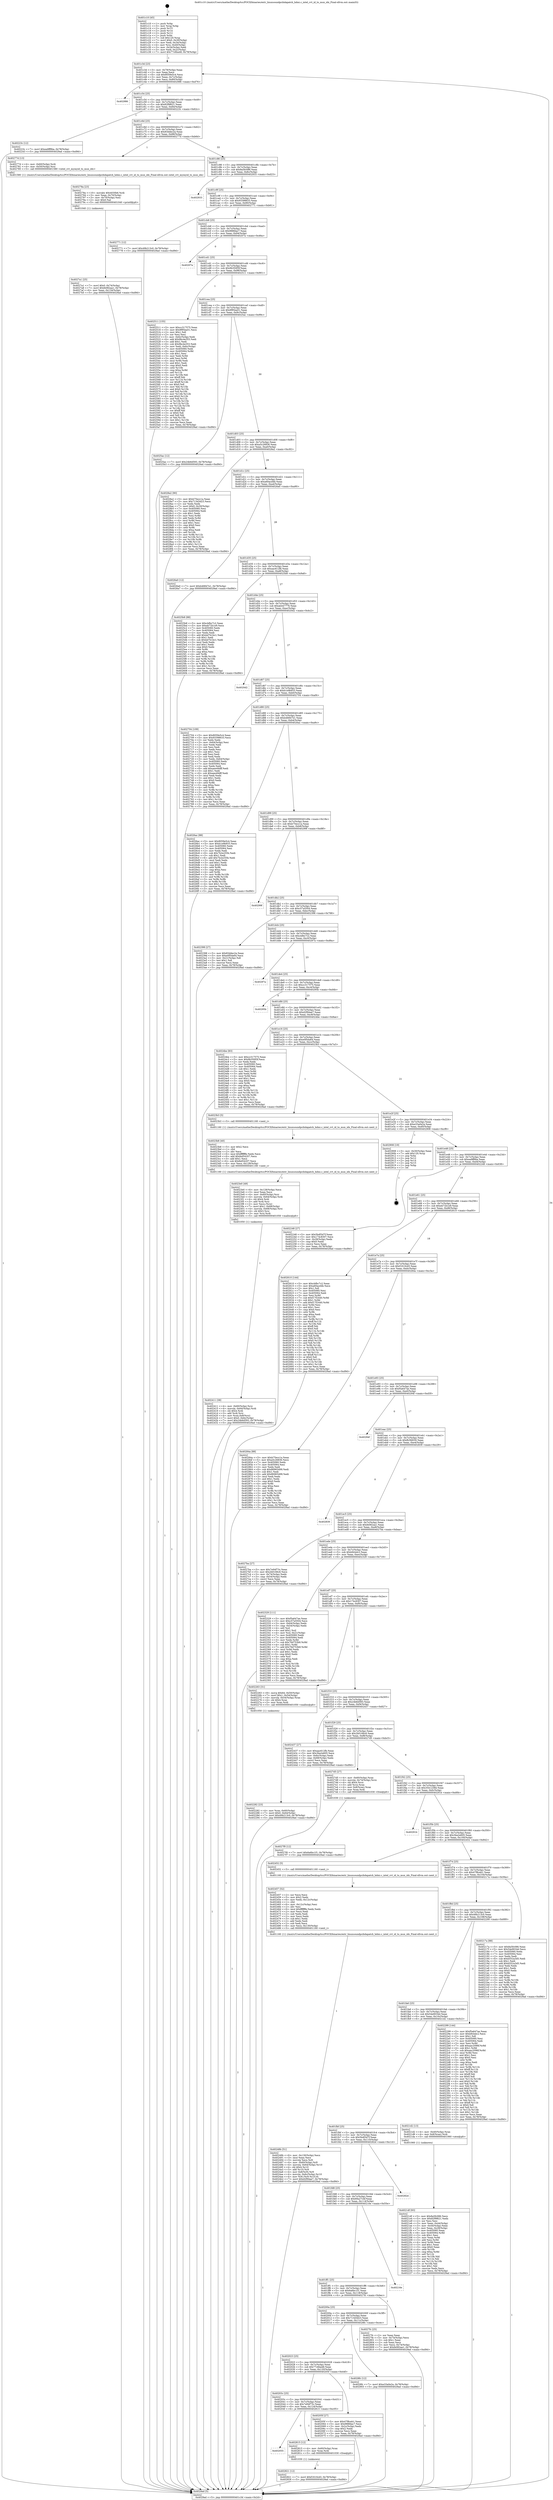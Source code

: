 digraph "0x401c10" {
  label = "0x401c10 (/mnt/c/Users/mathe/Desktop/tcc/POCII/binaries/extr_linuxsoundpcihdapatch_hdmi.c_intel_cvt_id_to_mux_idx_Final-ollvm.out::main(0))"
  labelloc = "t"
  node[shape=record]

  Entry [label="",width=0.3,height=0.3,shape=circle,fillcolor=black,style=filled]
  "0x401c3d" [label="{
     0x401c3d [23]\l
     | [instrs]\l
     &nbsp;&nbsp;0x401c3d \<+3\>: mov -0x78(%rbp),%eax\l
     &nbsp;&nbsp;0x401c40 \<+2\>: mov %eax,%ecx\l
     &nbsp;&nbsp;0x401c42 \<+6\>: sub $0x8059e5c4,%ecx\l
     &nbsp;&nbsp;0x401c48 \<+3\>: mov %eax,-0x7c(%rbp)\l
     &nbsp;&nbsp;0x401c4b \<+3\>: mov %ecx,-0x80(%rbp)\l
     &nbsp;&nbsp;0x401c4e \<+6\>: je 0000000000402986 \<main+0xd76\>\l
  }"]
  "0x402986" [label="{
     0x402986\l
  }", style=dashed]
  "0x401c54" [label="{
     0x401c54 [25]\l
     | [instrs]\l
     &nbsp;&nbsp;0x401c54 \<+5\>: jmp 0000000000401c59 \<main+0x49\>\l
     &nbsp;&nbsp;0x401c59 \<+3\>: mov -0x7c(%rbp),%eax\l
     &nbsp;&nbsp;0x401c5c \<+5\>: sub $0x82f9f621,%eax\l
     &nbsp;&nbsp;0x401c61 \<+6\>: mov %eax,-0x84(%rbp)\l
     &nbsp;&nbsp;0x401c67 \<+6\>: je 000000000040223c \<main+0x62c\>\l
  }"]
  Exit [label="",width=0.3,height=0.3,shape=circle,fillcolor=black,style=filled,peripheries=2]
  "0x40223c" [label="{
     0x40223c [12]\l
     | [instrs]\l
     &nbsp;&nbsp;0x40223c \<+7\>: movl $0xea9ff9ba,-0x78(%rbp)\l
     &nbsp;&nbsp;0x402243 \<+5\>: jmp 00000000004029ad \<main+0xd9d\>\l
  }"]
  "0x401c6d" [label="{
     0x401c6d [25]\l
     | [instrs]\l
     &nbsp;&nbsp;0x401c6d \<+5\>: jmp 0000000000401c72 \<main+0x62\>\l
     &nbsp;&nbsp;0x401c72 \<+3\>: mov -0x7c(%rbp),%eax\l
     &nbsp;&nbsp;0x401c75 \<+5\>: sub $0x83ddec2a,%eax\l
     &nbsp;&nbsp;0x401c7a \<+6\>: mov %eax,-0x88(%rbp)\l
     &nbsp;&nbsp;0x401c80 \<+6\>: je 000000000040277d \<main+0xb6d\>\l
  }"]
  "0x402821" [label="{
     0x402821 [12]\l
     | [instrs]\l
     &nbsp;&nbsp;0x402821 \<+7\>: movl $0xf1610cd3,-0x78(%rbp)\l
     &nbsp;&nbsp;0x402828 \<+5\>: jmp 00000000004029ad \<main+0xd9d\>\l
  }"]
  "0x40277d" [label="{
     0x40277d [13]\l
     | [instrs]\l
     &nbsp;&nbsp;0x40277d \<+4\>: mov -0x60(%rbp),%rdi\l
     &nbsp;&nbsp;0x402781 \<+4\>: mov -0x50(%rbp),%rsi\l
     &nbsp;&nbsp;0x402785 \<+5\>: call 0000000000401580 \<intel_cvt_mymyid_to_mux_idx\>\l
     | [calls]\l
     &nbsp;&nbsp;0x401580 \{1\} (/mnt/c/Users/mathe/Desktop/tcc/POCII/binaries/extr_linuxsoundpcihdapatch_hdmi.c_intel_cvt_id_to_mux_idx_Final-ollvm.out::intel_cvt_mymyid_to_mux_idx)\l
  }"]
  "0x401c86" [label="{
     0x401c86 [25]\l
     | [instrs]\l
     &nbsp;&nbsp;0x401c86 \<+5\>: jmp 0000000000401c8b \<main+0x7b\>\l
     &nbsp;&nbsp;0x401c8b \<+3\>: mov -0x7c(%rbp),%eax\l
     &nbsp;&nbsp;0x401c8e \<+5\>: sub $0x8a5fc086,%eax\l
     &nbsp;&nbsp;0x401c93 \<+6\>: mov %eax,-0x8c(%rbp)\l
     &nbsp;&nbsp;0x401c99 \<+6\>: je 0000000000402933 \<main+0xd23\>\l
  }"]
  "0x402055" [label="{
     0x402055\l
  }", style=dashed]
  "0x402933" [label="{
     0x402933\l
  }", style=dashed]
  "0x401c9f" [label="{
     0x401c9f [25]\l
     | [instrs]\l
     &nbsp;&nbsp;0x401c9f \<+5\>: jmp 0000000000401ca4 \<main+0x94\>\l
     &nbsp;&nbsp;0x401ca4 \<+3\>: mov -0x7c(%rbp),%eax\l
     &nbsp;&nbsp;0x401ca7 \<+5\>: sub $0x93398633,%eax\l
     &nbsp;&nbsp;0x401cac \<+6\>: mov %eax,-0x90(%rbp)\l
     &nbsp;&nbsp;0x401cb2 \<+6\>: je 0000000000402771 \<main+0xb61\>\l
  }"]
  "0x402815" [label="{
     0x402815 [12]\l
     | [instrs]\l
     &nbsp;&nbsp;0x402815 \<+4\>: mov -0x60(%rbp),%rax\l
     &nbsp;&nbsp;0x402819 \<+3\>: mov %rax,%rdi\l
     &nbsp;&nbsp;0x40281c \<+5\>: call 0000000000401030 \<free@plt\>\l
     | [calls]\l
     &nbsp;&nbsp;0x401030 \{1\} (unknown)\l
  }"]
  "0x402771" [label="{
     0x402771 [12]\l
     | [instrs]\l
     &nbsp;&nbsp;0x402771 \<+7\>: movl $0x49b213c0,-0x78(%rbp)\l
     &nbsp;&nbsp;0x402778 \<+5\>: jmp 00000000004029ad \<main+0xd9d\>\l
  }"]
  "0x401cb8" [label="{
     0x401cb8 [25]\l
     | [instrs]\l
     &nbsp;&nbsp;0x401cb8 \<+5\>: jmp 0000000000401cbd \<main+0xad\>\l
     &nbsp;&nbsp;0x401cbd \<+3\>: mov -0x7c(%rbp),%eax\l
     &nbsp;&nbsp;0x401cc0 \<+5\>: sub $0x988fdac7,%eax\l
     &nbsp;&nbsp;0x401cc5 \<+6\>: mov %eax,-0x94(%rbp)\l
     &nbsp;&nbsp;0x401ccb \<+6\>: je 000000000040207a \<main+0x46a\>\l
  }"]
  "0x4027f0" [label="{
     0x4027f0 [12]\l
     | [instrs]\l
     &nbsp;&nbsp;0x4027f0 \<+7\>: movl $0x6a6bc1f1,-0x78(%rbp)\l
     &nbsp;&nbsp;0x4027f7 \<+5\>: jmp 00000000004029ad \<main+0xd9d\>\l
  }"]
  "0x40207a" [label="{
     0x40207a\l
  }", style=dashed]
  "0x401cd1" [label="{
     0x401cd1 [25]\l
     | [instrs]\l
     &nbsp;&nbsp;0x401cd1 \<+5\>: jmp 0000000000401cd6 \<main+0xc6\>\l
     &nbsp;&nbsp;0x401cd6 \<+3\>: mov -0x7c(%rbp),%eax\l
     &nbsp;&nbsp;0x401cd9 \<+5\>: sub $0x9b350f3f,%eax\l
     &nbsp;&nbsp;0x401cde \<+6\>: mov %eax,-0x98(%rbp)\l
     &nbsp;&nbsp;0x401ce4 \<+6\>: je 0000000000402511 \<main+0x901\>\l
  }"]
  "0x4027a1" [label="{
     0x4027a1 [25]\l
     | [instrs]\l
     &nbsp;&nbsp;0x4027a1 \<+7\>: movl $0x0,-0x74(%rbp)\l
     &nbsp;&nbsp;0x4027a8 \<+7\>: movl $0xfe082aa1,-0x78(%rbp)\l
     &nbsp;&nbsp;0x4027af \<+6\>: mov %eax,-0x134(%rbp)\l
     &nbsp;&nbsp;0x4027b5 \<+5\>: jmp 00000000004029ad \<main+0xd9d\>\l
  }"]
  "0x402511" [label="{
     0x402511 [155]\l
     | [instrs]\l
     &nbsp;&nbsp;0x402511 \<+5\>: mov $0xcc317575,%eax\l
     &nbsp;&nbsp;0x402516 \<+5\>: mov $0x9f95ea51,%ecx\l
     &nbsp;&nbsp;0x40251b \<+2\>: mov $0x1,%dl\l
     &nbsp;&nbsp;0x40251d \<+2\>: xor %esi,%esi\l
     &nbsp;&nbsp;0x40251f \<+3\>: mov -0x6c(%rbp),%edi\l
     &nbsp;&nbsp;0x402522 \<+6\>: add $0x9bc4e353,%edi\l
     &nbsp;&nbsp;0x402528 \<+3\>: add $0x1,%edi\l
     &nbsp;&nbsp;0x40252b \<+6\>: sub $0x9bc4e353,%edi\l
     &nbsp;&nbsp;0x402531 \<+3\>: mov %edi,-0x6c(%rbp)\l
     &nbsp;&nbsp;0x402534 \<+7\>: mov 0x405060,%edi\l
     &nbsp;&nbsp;0x40253b \<+8\>: mov 0x405064,%r8d\l
     &nbsp;&nbsp;0x402543 \<+3\>: sub $0x1,%esi\l
     &nbsp;&nbsp;0x402546 \<+3\>: mov %edi,%r9d\l
     &nbsp;&nbsp;0x402549 \<+3\>: add %esi,%r9d\l
     &nbsp;&nbsp;0x40254c \<+4\>: imul %r9d,%edi\l
     &nbsp;&nbsp;0x402550 \<+3\>: and $0x1,%edi\l
     &nbsp;&nbsp;0x402553 \<+3\>: cmp $0x0,%edi\l
     &nbsp;&nbsp;0x402556 \<+4\>: sete %r10b\l
     &nbsp;&nbsp;0x40255a \<+4\>: cmp $0xa,%r8d\l
     &nbsp;&nbsp;0x40255e \<+4\>: setl %r11b\l
     &nbsp;&nbsp;0x402562 \<+3\>: mov %r10b,%bl\l
     &nbsp;&nbsp;0x402565 \<+3\>: xor $0xff,%bl\l
     &nbsp;&nbsp;0x402568 \<+3\>: mov %r11b,%r14b\l
     &nbsp;&nbsp;0x40256b \<+4\>: xor $0xff,%r14b\l
     &nbsp;&nbsp;0x40256f \<+3\>: xor $0x0,%dl\l
     &nbsp;&nbsp;0x402572 \<+3\>: mov %bl,%r15b\l
     &nbsp;&nbsp;0x402575 \<+4\>: and $0x0,%r15b\l
     &nbsp;&nbsp;0x402579 \<+3\>: and %dl,%r10b\l
     &nbsp;&nbsp;0x40257c \<+3\>: mov %r14b,%r12b\l
     &nbsp;&nbsp;0x40257f \<+4\>: and $0x0,%r12b\l
     &nbsp;&nbsp;0x402583 \<+3\>: and %dl,%r11b\l
     &nbsp;&nbsp;0x402586 \<+3\>: or %r10b,%r15b\l
     &nbsp;&nbsp;0x402589 \<+3\>: or %r11b,%r12b\l
     &nbsp;&nbsp;0x40258c \<+3\>: xor %r12b,%r15b\l
     &nbsp;&nbsp;0x40258f \<+3\>: or %r14b,%bl\l
     &nbsp;&nbsp;0x402592 \<+3\>: xor $0xff,%bl\l
     &nbsp;&nbsp;0x402595 \<+3\>: or $0x0,%dl\l
     &nbsp;&nbsp;0x402598 \<+2\>: and %dl,%bl\l
     &nbsp;&nbsp;0x40259a \<+3\>: or %bl,%r15b\l
     &nbsp;&nbsp;0x40259d \<+4\>: test $0x1,%r15b\l
     &nbsp;&nbsp;0x4025a1 \<+3\>: cmovne %ecx,%eax\l
     &nbsp;&nbsp;0x4025a4 \<+3\>: mov %eax,-0x78(%rbp)\l
     &nbsp;&nbsp;0x4025a7 \<+5\>: jmp 00000000004029ad \<main+0xd9d\>\l
  }"]
  "0x401cea" [label="{
     0x401cea [25]\l
     | [instrs]\l
     &nbsp;&nbsp;0x401cea \<+5\>: jmp 0000000000401cef \<main+0xdf\>\l
     &nbsp;&nbsp;0x401cef \<+3\>: mov -0x7c(%rbp),%eax\l
     &nbsp;&nbsp;0x401cf2 \<+5\>: sub $0x9f95ea51,%eax\l
     &nbsp;&nbsp;0x401cf7 \<+6\>: mov %eax,-0x9c(%rbp)\l
     &nbsp;&nbsp;0x401cfd \<+6\>: je 00000000004025ac \<main+0x99c\>\l
  }"]
  "0x40278a" [label="{
     0x40278a [23]\l
     | [instrs]\l
     &nbsp;&nbsp;0x40278a \<+10\>: movabs $0x4030b6,%rdi\l
     &nbsp;&nbsp;0x402794 \<+3\>: mov %eax,-0x70(%rbp)\l
     &nbsp;&nbsp;0x402797 \<+3\>: mov -0x70(%rbp),%esi\l
     &nbsp;&nbsp;0x40279a \<+2\>: mov $0x0,%al\l
     &nbsp;&nbsp;0x40279c \<+5\>: call 0000000000401040 \<printf@plt\>\l
     | [calls]\l
     &nbsp;&nbsp;0x401040 \{1\} (unknown)\l
  }"]
  "0x4025ac" [label="{
     0x4025ac [12]\l
     | [instrs]\l
     &nbsp;&nbsp;0x4025ac \<+7\>: movl $0x24b6d593,-0x78(%rbp)\l
     &nbsp;&nbsp;0x4025b3 \<+5\>: jmp 00000000004029ad \<main+0xd9d\>\l
  }"]
  "0x401d03" [label="{
     0x401d03 [25]\l
     | [instrs]\l
     &nbsp;&nbsp;0x401d03 \<+5\>: jmp 0000000000401d08 \<main+0xf8\>\l
     &nbsp;&nbsp;0x401d08 \<+3\>: mov -0x7c(%rbp),%eax\l
     &nbsp;&nbsp;0x401d0b \<+5\>: sub $0xa5c26836,%eax\l
     &nbsp;&nbsp;0x401d10 \<+6\>: mov %eax,-0xa0(%rbp)\l
     &nbsp;&nbsp;0x401d16 \<+6\>: je 00000000004028a2 \<main+0xc92\>\l
  }"]
  "0x40248b" [label="{
     0x40248b [51]\l
     | [instrs]\l
     &nbsp;&nbsp;0x40248b \<+6\>: mov -0x130(%rbp),%ecx\l
     &nbsp;&nbsp;0x402491 \<+3\>: imul %eax,%ecx\l
     &nbsp;&nbsp;0x402494 \<+3\>: movslq %ecx,%r8\l
     &nbsp;&nbsp;0x402497 \<+4\>: mov -0x60(%rbp),%r9\l
     &nbsp;&nbsp;0x40249b \<+4\>: movslq -0x64(%rbp),%r10\l
     &nbsp;&nbsp;0x40249f \<+4\>: shl $0x4,%r10\l
     &nbsp;&nbsp;0x4024a3 \<+3\>: add %r10,%r9\l
     &nbsp;&nbsp;0x4024a6 \<+4\>: mov 0x8(%r9),%r9\l
     &nbsp;&nbsp;0x4024aa \<+4\>: movslq -0x6c(%rbp),%r10\l
     &nbsp;&nbsp;0x4024ae \<+4\>: mov %r8,(%r9,%r10,8)\l
     &nbsp;&nbsp;0x4024b2 \<+7\>: movl $0xd2f94ae7,-0x78(%rbp)\l
     &nbsp;&nbsp;0x4024b9 \<+5\>: jmp 00000000004029ad \<main+0xd9d\>\l
  }"]
  "0x4028a2" [label="{
     0x4028a2 [90]\l
     | [instrs]\l
     &nbsp;&nbsp;0x4028a2 \<+5\>: mov $0xb75ecc1a,%eax\l
     &nbsp;&nbsp;0x4028a7 \<+5\>: mov $0x713d3d23,%ecx\l
     &nbsp;&nbsp;0x4028ac \<+2\>: xor %edx,%edx\l
     &nbsp;&nbsp;0x4028ae \<+7\>: movl $0x0,-0x30(%rbp)\l
     &nbsp;&nbsp;0x4028b5 \<+7\>: mov 0x405060,%esi\l
     &nbsp;&nbsp;0x4028bc \<+7\>: mov 0x405064,%edi\l
     &nbsp;&nbsp;0x4028c3 \<+3\>: sub $0x1,%edx\l
     &nbsp;&nbsp;0x4028c6 \<+3\>: mov %esi,%r8d\l
     &nbsp;&nbsp;0x4028c9 \<+3\>: add %edx,%r8d\l
     &nbsp;&nbsp;0x4028cc \<+4\>: imul %r8d,%esi\l
     &nbsp;&nbsp;0x4028d0 \<+3\>: and $0x1,%esi\l
     &nbsp;&nbsp;0x4028d3 \<+3\>: cmp $0x0,%esi\l
     &nbsp;&nbsp;0x4028d6 \<+4\>: sete %r9b\l
     &nbsp;&nbsp;0x4028da \<+3\>: cmp $0xa,%edi\l
     &nbsp;&nbsp;0x4028dd \<+4\>: setl %r10b\l
     &nbsp;&nbsp;0x4028e1 \<+3\>: mov %r9b,%r11b\l
     &nbsp;&nbsp;0x4028e4 \<+3\>: and %r10b,%r11b\l
     &nbsp;&nbsp;0x4028e7 \<+3\>: xor %r10b,%r9b\l
     &nbsp;&nbsp;0x4028ea \<+3\>: or %r9b,%r11b\l
     &nbsp;&nbsp;0x4028ed \<+4\>: test $0x1,%r11b\l
     &nbsp;&nbsp;0x4028f1 \<+3\>: cmovne %ecx,%eax\l
     &nbsp;&nbsp;0x4028f4 \<+3\>: mov %eax,-0x78(%rbp)\l
     &nbsp;&nbsp;0x4028f7 \<+5\>: jmp 00000000004029ad \<main+0xd9d\>\l
  }"]
  "0x401d1c" [label="{
     0x401d1c [25]\l
     | [instrs]\l
     &nbsp;&nbsp;0x401d1c \<+5\>: jmp 0000000000401d21 \<main+0x111\>\l
     &nbsp;&nbsp;0x401d21 \<+3\>: mov -0x7c(%rbp),%eax\l
     &nbsp;&nbsp;0x401d24 \<+5\>: sub $0xa60acd4b,%eax\l
     &nbsp;&nbsp;0x401d29 \<+6\>: mov %eax,-0xa4(%rbp)\l
     &nbsp;&nbsp;0x401d2f \<+6\>: je 00000000004026a0 \<main+0xa90\>\l
  }"]
  "0x402457" [label="{
     0x402457 [52]\l
     | [instrs]\l
     &nbsp;&nbsp;0x402457 \<+2\>: xor %ecx,%ecx\l
     &nbsp;&nbsp;0x402459 \<+5\>: mov $0x2,%edx\l
     &nbsp;&nbsp;0x40245e \<+6\>: mov %edx,-0x12c(%rbp)\l
     &nbsp;&nbsp;0x402464 \<+1\>: cltd\l
     &nbsp;&nbsp;0x402465 \<+6\>: mov -0x12c(%rbp),%esi\l
     &nbsp;&nbsp;0x40246b \<+2\>: idiv %esi\l
     &nbsp;&nbsp;0x40246d \<+6\>: imul $0xfffffffe,%edx,%edx\l
     &nbsp;&nbsp;0x402473 \<+2\>: mov %ecx,%edi\l
     &nbsp;&nbsp;0x402475 \<+2\>: sub %edx,%edi\l
     &nbsp;&nbsp;0x402477 \<+2\>: mov %ecx,%edx\l
     &nbsp;&nbsp;0x402479 \<+3\>: sub $0x1,%edx\l
     &nbsp;&nbsp;0x40247c \<+2\>: add %edx,%edi\l
     &nbsp;&nbsp;0x40247e \<+2\>: sub %edi,%ecx\l
     &nbsp;&nbsp;0x402480 \<+6\>: mov %ecx,-0x130(%rbp)\l
     &nbsp;&nbsp;0x402486 \<+5\>: call 0000000000401160 \<next_i\>\l
     | [calls]\l
     &nbsp;&nbsp;0x401160 \{1\} (/mnt/c/Users/mathe/Desktop/tcc/POCII/binaries/extr_linuxsoundpcihdapatch_hdmi.c_intel_cvt_id_to_mux_idx_Final-ollvm.out::next_i)\l
  }"]
  "0x4026a0" [label="{
     0x4026a0 [12]\l
     | [instrs]\l
     &nbsp;&nbsp;0x4026a0 \<+7\>: movl $0xb46847e1,-0x78(%rbp)\l
     &nbsp;&nbsp;0x4026a7 \<+5\>: jmp 00000000004029ad \<main+0xd9d\>\l
  }"]
  "0x401d35" [label="{
     0x401d35 [25]\l
     | [instrs]\l
     &nbsp;&nbsp;0x401d35 \<+5\>: jmp 0000000000401d3a \<main+0x12a\>\l
     &nbsp;&nbsp;0x401d3a \<+3\>: mov -0x7c(%rbp),%eax\l
     &nbsp;&nbsp;0x401d3d \<+5\>: sub $0xaac612fb,%eax\l
     &nbsp;&nbsp;0x401d42 \<+6\>: mov %eax,-0xa8(%rbp)\l
     &nbsp;&nbsp;0x401d48 \<+6\>: je 00000000004025b8 \<main+0x9a8\>\l
  }"]
  "0x402411" [label="{
     0x402411 [38]\l
     | [instrs]\l
     &nbsp;&nbsp;0x402411 \<+4\>: mov -0x60(%rbp),%rsi\l
     &nbsp;&nbsp;0x402415 \<+4\>: movslq -0x64(%rbp),%rdi\l
     &nbsp;&nbsp;0x402419 \<+4\>: shl $0x4,%rdi\l
     &nbsp;&nbsp;0x40241d \<+3\>: add %rdi,%rsi\l
     &nbsp;&nbsp;0x402420 \<+4\>: mov %rax,0x8(%rsi)\l
     &nbsp;&nbsp;0x402424 \<+7\>: movl $0x0,-0x6c(%rbp)\l
     &nbsp;&nbsp;0x40242b \<+7\>: movl $0x24b6d593,-0x78(%rbp)\l
     &nbsp;&nbsp;0x402432 \<+5\>: jmp 00000000004029ad \<main+0xd9d\>\l
  }"]
  "0x4025b8" [label="{
     0x4025b8 [88]\l
     | [instrs]\l
     &nbsp;&nbsp;0x4025b8 \<+5\>: mov $0xcbfbc7c2,%eax\l
     &nbsp;&nbsp;0x4025bd \<+5\>: mov $0xeb72b1e9,%ecx\l
     &nbsp;&nbsp;0x4025c2 \<+7\>: mov 0x405060,%edx\l
     &nbsp;&nbsp;0x4025c9 \<+7\>: mov 0x405064,%esi\l
     &nbsp;&nbsp;0x4025d0 \<+2\>: mov %edx,%edi\l
     &nbsp;&nbsp;0x4025d2 \<+6\>: add $0xbd7b1bc1,%edi\l
     &nbsp;&nbsp;0x4025d8 \<+3\>: sub $0x1,%edi\l
     &nbsp;&nbsp;0x4025db \<+6\>: sub $0xbd7b1bc1,%edi\l
     &nbsp;&nbsp;0x4025e1 \<+3\>: imul %edi,%edx\l
     &nbsp;&nbsp;0x4025e4 \<+3\>: and $0x1,%edx\l
     &nbsp;&nbsp;0x4025e7 \<+3\>: cmp $0x0,%edx\l
     &nbsp;&nbsp;0x4025ea \<+4\>: sete %r8b\l
     &nbsp;&nbsp;0x4025ee \<+3\>: cmp $0xa,%esi\l
     &nbsp;&nbsp;0x4025f1 \<+4\>: setl %r9b\l
     &nbsp;&nbsp;0x4025f5 \<+3\>: mov %r8b,%r10b\l
     &nbsp;&nbsp;0x4025f8 \<+3\>: and %r9b,%r10b\l
     &nbsp;&nbsp;0x4025fb \<+3\>: xor %r9b,%r8b\l
     &nbsp;&nbsp;0x4025fe \<+3\>: or %r8b,%r10b\l
     &nbsp;&nbsp;0x402601 \<+4\>: test $0x1,%r10b\l
     &nbsp;&nbsp;0x402605 \<+3\>: cmovne %ecx,%eax\l
     &nbsp;&nbsp;0x402608 \<+3\>: mov %eax,-0x78(%rbp)\l
     &nbsp;&nbsp;0x40260b \<+5\>: jmp 00000000004029ad \<main+0xd9d\>\l
  }"]
  "0x401d4e" [label="{
     0x401d4e [25]\l
     | [instrs]\l
     &nbsp;&nbsp;0x401d4e \<+5\>: jmp 0000000000401d53 \<main+0x143\>\l
     &nbsp;&nbsp;0x401d53 \<+3\>: mov -0x7c(%rbp),%eax\l
     &nbsp;&nbsp;0x401d56 \<+5\>: sub $0xab447776,%eax\l
     &nbsp;&nbsp;0x401d5b \<+6\>: mov %eax,-0xac(%rbp)\l
     &nbsp;&nbsp;0x401d61 \<+6\>: je 00000000004020d2 \<main+0x4c2\>\l
  }"]
  "0x4023e0" [label="{
     0x4023e0 [49]\l
     | [instrs]\l
     &nbsp;&nbsp;0x4023e0 \<+6\>: mov -0x128(%rbp),%ecx\l
     &nbsp;&nbsp;0x4023e6 \<+3\>: imul %eax,%ecx\l
     &nbsp;&nbsp;0x4023e9 \<+4\>: mov -0x60(%rbp),%rsi\l
     &nbsp;&nbsp;0x4023ed \<+4\>: movslq -0x64(%rbp),%rdi\l
     &nbsp;&nbsp;0x4023f1 \<+4\>: shl $0x4,%rdi\l
     &nbsp;&nbsp;0x4023f5 \<+3\>: add %rdi,%rsi\l
     &nbsp;&nbsp;0x4023f8 \<+2\>: mov %ecx,(%rsi)\l
     &nbsp;&nbsp;0x4023fa \<+7\>: movl $0x1,-0x68(%rbp)\l
     &nbsp;&nbsp;0x402401 \<+4\>: movslq -0x68(%rbp),%rsi\l
     &nbsp;&nbsp;0x402405 \<+4\>: shl $0x3,%rsi\l
     &nbsp;&nbsp;0x402409 \<+3\>: mov %rsi,%rdi\l
     &nbsp;&nbsp;0x40240c \<+5\>: call 0000000000401050 \<malloc@plt\>\l
     | [calls]\l
     &nbsp;&nbsp;0x401050 \{1\} (unknown)\l
  }"]
  "0x4020d2" [label="{
     0x4020d2\l
  }", style=dashed]
  "0x401d67" [label="{
     0x401d67 [25]\l
     | [instrs]\l
     &nbsp;&nbsp;0x401d67 \<+5\>: jmp 0000000000401d6c \<main+0x15c\>\l
     &nbsp;&nbsp;0x401d6c \<+3\>: mov -0x7c(%rbp),%eax\l
     &nbsp;&nbsp;0x401d6f \<+5\>: sub $0xb1e9b933,%eax\l
     &nbsp;&nbsp;0x401d74 \<+6\>: mov %eax,-0xb0(%rbp)\l
     &nbsp;&nbsp;0x401d7a \<+6\>: je 0000000000402704 \<main+0xaf4\>\l
  }"]
  "0x4023b8" [label="{
     0x4023b8 [40]\l
     | [instrs]\l
     &nbsp;&nbsp;0x4023b8 \<+5\>: mov $0x2,%ecx\l
     &nbsp;&nbsp;0x4023bd \<+1\>: cltd\l
     &nbsp;&nbsp;0x4023be \<+2\>: idiv %ecx\l
     &nbsp;&nbsp;0x4023c0 \<+6\>: imul $0xfffffffe,%edx,%ecx\l
     &nbsp;&nbsp;0x4023c6 \<+6\>: add $0xfed54207,%ecx\l
     &nbsp;&nbsp;0x4023cc \<+3\>: add $0x1,%ecx\l
     &nbsp;&nbsp;0x4023cf \<+6\>: sub $0xfed54207,%ecx\l
     &nbsp;&nbsp;0x4023d5 \<+6\>: mov %ecx,-0x128(%rbp)\l
     &nbsp;&nbsp;0x4023db \<+5\>: call 0000000000401160 \<next_i\>\l
     | [calls]\l
     &nbsp;&nbsp;0x401160 \{1\} (/mnt/c/Users/mathe/Desktop/tcc/POCII/binaries/extr_linuxsoundpcihdapatch_hdmi.c_intel_cvt_id_to_mux_idx_Final-ollvm.out::next_i)\l
  }"]
  "0x402704" [label="{
     0x402704 [109]\l
     | [instrs]\l
     &nbsp;&nbsp;0x402704 \<+5\>: mov $0x8059e5c4,%eax\l
     &nbsp;&nbsp;0x402709 \<+5\>: mov $0x93398633,%ecx\l
     &nbsp;&nbsp;0x40270e \<+2\>: xor %edx,%edx\l
     &nbsp;&nbsp;0x402710 \<+3\>: mov -0x64(%rbp),%esi\l
     &nbsp;&nbsp;0x402713 \<+2\>: mov %edx,%edi\l
     &nbsp;&nbsp;0x402715 \<+2\>: sub %esi,%edi\l
     &nbsp;&nbsp;0x402717 \<+2\>: mov %edx,%esi\l
     &nbsp;&nbsp;0x402719 \<+3\>: sub $0x1,%esi\l
     &nbsp;&nbsp;0x40271c \<+2\>: add %esi,%edi\l
     &nbsp;&nbsp;0x40271e \<+2\>: sub %edi,%edx\l
     &nbsp;&nbsp;0x402720 \<+3\>: mov %edx,-0x64(%rbp)\l
     &nbsp;&nbsp;0x402723 \<+7\>: mov 0x405060,%edx\l
     &nbsp;&nbsp;0x40272a \<+7\>: mov 0x405064,%esi\l
     &nbsp;&nbsp;0x402731 \<+2\>: mov %edx,%edi\l
     &nbsp;&nbsp;0x402733 \<+6\>: add $0xaee49dff,%edi\l
     &nbsp;&nbsp;0x402739 \<+3\>: sub $0x1,%edi\l
     &nbsp;&nbsp;0x40273c \<+6\>: sub $0xaee49dff,%edi\l
     &nbsp;&nbsp;0x402742 \<+3\>: imul %edi,%edx\l
     &nbsp;&nbsp;0x402745 \<+3\>: and $0x1,%edx\l
     &nbsp;&nbsp;0x402748 \<+3\>: cmp $0x0,%edx\l
     &nbsp;&nbsp;0x40274b \<+4\>: sete %r8b\l
     &nbsp;&nbsp;0x40274f \<+3\>: cmp $0xa,%esi\l
     &nbsp;&nbsp;0x402752 \<+4\>: setl %r9b\l
     &nbsp;&nbsp;0x402756 \<+3\>: mov %r8b,%r10b\l
     &nbsp;&nbsp;0x402759 \<+3\>: and %r9b,%r10b\l
     &nbsp;&nbsp;0x40275c \<+3\>: xor %r9b,%r8b\l
     &nbsp;&nbsp;0x40275f \<+3\>: or %r8b,%r10b\l
     &nbsp;&nbsp;0x402762 \<+4\>: test $0x1,%r10b\l
     &nbsp;&nbsp;0x402766 \<+3\>: cmovne %ecx,%eax\l
     &nbsp;&nbsp;0x402769 \<+3\>: mov %eax,-0x78(%rbp)\l
     &nbsp;&nbsp;0x40276c \<+5\>: jmp 00000000004029ad \<main+0xd9d\>\l
  }"]
  "0x401d80" [label="{
     0x401d80 [25]\l
     | [instrs]\l
     &nbsp;&nbsp;0x401d80 \<+5\>: jmp 0000000000401d85 \<main+0x175\>\l
     &nbsp;&nbsp;0x401d85 \<+3\>: mov -0x7c(%rbp),%eax\l
     &nbsp;&nbsp;0x401d88 \<+5\>: sub $0xb46847e1,%eax\l
     &nbsp;&nbsp;0x401d8d \<+6\>: mov %eax,-0xb4(%rbp)\l
     &nbsp;&nbsp;0x401d93 \<+6\>: je 00000000004026ac \<main+0xa9c\>\l
  }"]
  "0x402282" [label="{
     0x402282 [23]\l
     | [instrs]\l
     &nbsp;&nbsp;0x402282 \<+4\>: mov %rax,-0x60(%rbp)\l
     &nbsp;&nbsp;0x402286 \<+7\>: movl $0x0,-0x64(%rbp)\l
     &nbsp;&nbsp;0x40228d \<+7\>: movl $0x49b213c0,-0x78(%rbp)\l
     &nbsp;&nbsp;0x402294 \<+5\>: jmp 00000000004029ad \<main+0xd9d\>\l
  }"]
  "0x4026ac" [label="{
     0x4026ac [88]\l
     | [instrs]\l
     &nbsp;&nbsp;0x4026ac \<+5\>: mov $0x8059e5c4,%eax\l
     &nbsp;&nbsp;0x4026b1 \<+5\>: mov $0xb1e9b933,%ecx\l
     &nbsp;&nbsp;0x4026b6 \<+7\>: mov 0x405060,%edx\l
     &nbsp;&nbsp;0x4026bd \<+7\>: mov 0x405064,%esi\l
     &nbsp;&nbsp;0x4026c4 \<+2\>: mov %edx,%edi\l
     &nbsp;&nbsp;0x4026c6 \<+6\>: sub $0x7b2e255b,%edi\l
     &nbsp;&nbsp;0x4026cc \<+3\>: sub $0x1,%edi\l
     &nbsp;&nbsp;0x4026cf \<+6\>: add $0x7b2e255b,%edi\l
     &nbsp;&nbsp;0x4026d5 \<+3\>: imul %edi,%edx\l
     &nbsp;&nbsp;0x4026d8 \<+3\>: and $0x1,%edx\l
     &nbsp;&nbsp;0x4026db \<+3\>: cmp $0x0,%edx\l
     &nbsp;&nbsp;0x4026de \<+4\>: sete %r8b\l
     &nbsp;&nbsp;0x4026e2 \<+3\>: cmp $0xa,%esi\l
     &nbsp;&nbsp;0x4026e5 \<+4\>: setl %r9b\l
     &nbsp;&nbsp;0x4026e9 \<+3\>: mov %r8b,%r10b\l
     &nbsp;&nbsp;0x4026ec \<+3\>: and %r9b,%r10b\l
     &nbsp;&nbsp;0x4026ef \<+3\>: xor %r9b,%r8b\l
     &nbsp;&nbsp;0x4026f2 \<+3\>: or %r8b,%r10b\l
     &nbsp;&nbsp;0x4026f5 \<+4\>: test $0x1,%r10b\l
     &nbsp;&nbsp;0x4026f9 \<+3\>: cmovne %ecx,%eax\l
     &nbsp;&nbsp;0x4026fc \<+3\>: mov %eax,-0x78(%rbp)\l
     &nbsp;&nbsp;0x4026ff \<+5\>: jmp 00000000004029ad \<main+0xd9d\>\l
  }"]
  "0x401d99" [label="{
     0x401d99 [25]\l
     | [instrs]\l
     &nbsp;&nbsp;0x401d99 \<+5\>: jmp 0000000000401d9e \<main+0x18e\>\l
     &nbsp;&nbsp;0x401d9e \<+3\>: mov -0x7c(%rbp),%eax\l
     &nbsp;&nbsp;0x401da1 \<+5\>: sub $0xb75ecc1a,%eax\l
     &nbsp;&nbsp;0x401da6 \<+6\>: mov %eax,-0xb8(%rbp)\l
     &nbsp;&nbsp;0x401dac \<+6\>: je 000000000040299f \<main+0xd8f\>\l
  }"]
  "0x4021df" [label="{
     0x4021df [93]\l
     | [instrs]\l
     &nbsp;&nbsp;0x4021df \<+5\>: mov $0x8a5fc086,%ecx\l
     &nbsp;&nbsp;0x4021e4 \<+5\>: mov $0x82f9f621,%edx\l
     &nbsp;&nbsp;0x4021e9 \<+2\>: xor %esi,%esi\l
     &nbsp;&nbsp;0x4021eb \<+3\>: mov %eax,-0x44(%rbp)\l
     &nbsp;&nbsp;0x4021ee \<+3\>: mov -0x44(%rbp),%eax\l
     &nbsp;&nbsp;0x4021f1 \<+3\>: mov %eax,-0x28(%rbp)\l
     &nbsp;&nbsp;0x4021f4 \<+7\>: mov 0x405060,%eax\l
     &nbsp;&nbsp;0x4021fb \<+8\>: mov 0x405064,%r8d\l
     &nbsp;&nbsp;0x402203 \<+3\>: sub $0x1,%esi\l
     &nbsp;&nbsp;0x402206 \<+3\>: mov %eax,%r9d\l
     &nbsp;&nbsp;0x402209 \<+3\>: add %esi,%r9d\l
     &nbsp;&nbsp;0x40220c \<+4\>: imul %r9d,%eax\l
     &nbsp;&nbsp;0x402210 \<+3\>: and $0x1,%eax\l
     &nbsp;&nbsp;0x402213 \<+3\>: cmp $0x0,%eax\l
     &nbsp;&nbsp;0x402216 \<+4\>: sete %r10b\l
     &nbsp;&nbsp;0x40221a \<+4\>: cmp $0xa,%r8d\l
     &nbsp;&nbsp;0x40221e \<+4\>: setl %r11b\l
     &nbsp;&nbsp;0x402222 \<+3\>: mov %r10b,%bl\l
     &nbsp;&nbsp;0x402225 \<+3\>: and %r11b,%bl\l
     &nbsp;&nbsp;0x402228 \<+3\>: xor %r11b,%r10b\l
     &nbsp;&nbsp;0x40222b \<+3\>: or %r10b,%bl\l
     &nbsp;&nbsp;0x40222e \<+3\>: test $0x1,%bl\l
     &nbsp;&nbsp;0x402231 \<+3\>: cmovne %edx,%ecx\l
     &nbsp;&nbsp;0x402234 \<+3\>: mov %ecx,-0x78(%rbp)\l
     &nbsp;&nbsp;0x402237 \<+5\>: jmp 00000000004029ad \<main+0xd9d\>\l
  }"]
  "0x40299f" [label="{
     0x40299f\l
  }", style=dashed]
  "0x401db2" [label="{
     0x401db2 [25]\l
     | [instrs]\l
     &nbsp;&nbsp;0x401db2 \<+5\>: jmp 0000000000401db7 \<main+0x1a7\>\l
     &nbsp;&nbsp;0x401db7 \<+3\>: mov -0x7c(%rbp),%eax\l
     &nbsp;&nbsp;0x401dba \<+5\>: sub $0xc57a5504,%eax\l
     &nbsp;&nbsp;0x401dbf \<+6\>: mov %eax,-0xbc(%rbp)\l
     &nbsp;&nbsp;0x401dc5 \<+6\>: je 0000000000402398 \<main+0x788\>\l
  }"]
  "0x401c10" [label="{
     0x401c10 [45]\l
     | [instrs]\l
     &nbsp;&nbsp;0x401c10 \<+1\>: push %rbp\l
     &nbsp;&nbsp;0x401c11 \<+3\>: mov %rsp,%rbp\l
     &nbsp;&nbsp;0x401c14 \<+2\>: push %r15\l
     &nbsp;&nbsp;0x401c16 \<+2\>: push %r14\l
     &nbsp;&nbsp;0x401c18 \<+2\>: push %r12\l
     &nbsp;&nbsp;0x401c1a \<+1\>: push %rbx\l
     &nbsp;&nbsp;0x401c1b \<+7\>: sub $0x120,%rsp\l
     &nbsp;&nbsp;0x401c22 \<+7\>: movl $0x0,-0x30(%rbp)\l
     &nbsp;&nbsp;0x401c29 \<+3\>: mov %edi,-0x34(%rbp)\l
     &nbsp;&nbsp;0x401c2c \<+4\>: mov %rsi,-0x40(%rbp)\l
     &nbsp;&nbsp;0x401c30 \<+3\>: mov -0x34(%rbp),%edi\l
     &nbsp;&nbsp;0x401c33 \<+3\>: mov %edi,-0x2c(%rbp)\l
     &nbsp;&nbsp;0x401c36 \<+7\>: movl $0x77c6ba48,-0x78(%rbp)\l
  }"]
  "0x402398" [label="{
     0x402398 [27]\l
     | [instrs]\l
     &nbsp;&nbsp;0x402398 \<+5\>: mov $0x83ddec2a,%eax\l
     &nbsp;&nbsp;0x40239d \<+5\>: mov $0xe0f5da64,%ecx\l
     &nbsp;&nbsp;0x4023a2 \<+3\>: mov -0x21(%rbp),%dl\l
     &nbsp;&nbsp;0x4023a5 \<+3\>: test $0x1,%dl\l
     &nbsp;&nbsp;0x4023a8 \<+3\>: cmovne %ecx,%eax\l
     &nbsp;&nbsp;0x4023ab \<+3\>: mov %eax,-0x78(%rbp)\l
     &nbsp;&nbsp;0x4023ae \<+5\>: jmp 00000000004029ad \<main+0xd9d\>\l
  }"]
  "0x401dcb" [label="{
     0x401dcb [25]\l
     | [instrs]\l
     &nbsp;&nbsp;0x401dcb \<+5\>: jmp 0000000000401dd0 \<main+0x1c0\>\l
     &nbsp;&nbsp;0x401dd0 \<+3\>: mov -0x7c(%rbp),%eax\l
     &nbsp;&nbsp;0x401dd3 \<+5\>: sub $0xcbfbc7c2,%eax\l
     &nbsp;&nbsp;0x401dd8 \<+6\>: mov %eax,-0xc0(%rbp)\l
     &nbsp;&nbsp;0x401dde \<+6\>: je 000000000040297a \<main+0xd6a\>\l
  }"]
  "0x4029ad" [label="{
     0x4029ad [5]\l
     | [instrs]\l
     &nbsp;&nbsp;0x4029ad \<+5\>: jmp 0000000000401c3d \<main+0x2d\>\l
  }"]
  "0x40297a" [label="{
     0x40297a\l
  }", style=dashed]
  "0x401de4" [label="{
     0x401de4 [25]\l
     | [instrs]\l
     &nbsp;&nbsp;0x401de4 \<+5\>: jmp 0000000000401de9 \<main+0x1d9\>\l
     &nbsp;&nbsp;0x401de9 \<+3\>: mov -0x7c(%rbp),%eax\l
     &nbsp;&nbsp;0x401dec \<+5\>: sub $0xcc317575,%eax\l
     &nbsp;&nbsp;0x401df1 \<+6\>: mov %eax,-0xc4(%rbp)\l
     &nbsp;&nbsp;0x401df7 \<+6\>: je 000000000040295b \<main+0xd4b\>\l
  }"]
  "0x40203c" [label="{
     0x40203c [25]\l
     | [instrs]\l
     &nbsp;&nbsp;0x40203c \<+5\>: jmp 0000000000402041 \<main+0x431\>\l
     &nbsp;&nbsp;0x402041 \<+3\>: mov -0x7c(%rbp),%eax\l
     &nbsp;&nbsp;0x402044 \<+5\>: sub $0x7e94f73c,%eax\l
     &nbsp;&nbsp;0x402049 \<+6\>: mov %eax,-0x124(%rbp)\l
     &nbsp;&nbsp;0x40204f \<+6\>: je 0000000000402815 \<main+0xc05\>\l
  }"]
  "0x40295b" [label="{
     0x40295b\l
  }", style=dashed]
  "0x401dfd" [label="{
     0x401dfd [25]\l
     | [instrs]\l
     &nbsp;&nbsp;0x401dfd \<+5\>: jmp 0000000000401e02 \<main+0x1f2\>\l
     &nbsp;&nbsp;0x401e02 \<+3\>: mov -0x7c(%rbp),%eax\l
     &nbsp;&nbsp;0x401e05 \<+5\>: sub $0xd2f94ae7,%eax\l
     &nbsp;&nbsp;0x401e0a \<+6\>: mov %eax,-0xc8(%rbp)\l
     &nbsp;&nbsp;0x401e10 \<+6\>: je 00000000004024be \<main+0x8ae\>\l
  }"]
  "0x40205f" [label="{
     0x40205f [27]\l
     | [instrs]\l
     &nbsp;&nbsp;0x40205f \<+5\>: mov $0x47f8ceb1,%eax\l
     &nbsp;&nbsp;0x402064 \<+5\>: mov $0x988fdac7,%ecx\l
     &nbsp;&nbsp;0x402069 \<+3\>: mov -0x2c(%rbp),%edx\l
     &nbsp;&nbsp;0x40206c \<+3\>: cmp $0x2,%edx\l
     &nbsp;&nbsp;0x40206f \<+3\>: cmovne %ecx,%eax\l
     &nbsp;&nbsp;0x402072 \<+3\>: mov %eax,-0x78(%rbp)\l
     &nbsp;&nbsp;0x402075 \<+5\>: jmp 00000000004029ad \<main+0xd9d\>\l
  }"]
  "0x4024be" [label="{
     0x4024be [83]\l
     | [instrs]\l
     &nbsp;&nbsp;0x4024be \<+5\>: mov $0xcc317575,%eax\l
     &nbsp;&nbsp;0x4024c3 \<+5\>: mov $0x9b350f3f,%ecx\l
     &nbsp;&nbsp;0x4024c8 \<+2\>: xor %edx,%edx\l
     &nbsp;&nbsp;0x4024ca \<+7\>: mov 0x405060,%esi\l
     &nbsp;&nbsp;0x4024d1 \<+7\>: mov 0x405064,%edi\l
     &nbsp;&nbsp;0x4024d8 \<+3\>: sub $0x1,%edx\l
     &nbsp;&nbsp;0x4024db \<+3\>: mov %esi,%r8d\l
     &nbsp;&nbsp;0x4024de \<+3\>: add %edx,%r8d\l
     &nbsp;&nbsp;0x4024e1 \<+4\>: imul %r8d,%esi\l
     &nbsp;&nbsp;0x4024e5 \<+3\>: and $0x1,%esi\l
     &nbsp;&nbsp;0x4024e8 \<+3\>: cmp $0x0,%esi\l
     &nbsp;&nbsp;0x4024eb \<+4\>: sete %r9b\l
     &nbsp;&nbsp;0x4024ef \<+3\>: cmp $0xa,%edi\l
     &nbsp;&nbsp;0x4024f2 \<+4\>: setl %r10b\l
     &nbsp;&nbsp;0x4024f6 \<+3\>: mov %r9b,%r11b\l
     &nbsp;&nbsp;0x4024f9 \<+3\>: and %r10b,%r11b\l
     &nbsp;&nbsp;0x4024fc \<+3\>: xor %r10b,%r9b\l
     &nbsp;&nbsp;0x4024ff \<+3\>: or %r9b,%r11b\l
     &nbsp;&nbsp;0x402502 \<+4\>: test $0x1,%r11b\l
     &nbsp;&nbsp;0x402506 \<+3\>: cmovne %ecx,%eax\l
     &nbsp;&nbsp;0x402509 \<+3\>: mov %eax,-0x78(%rbp)\l
     &nbsp;&nbsp;0x40250c \<+5\>: jmp 00000000004029ad \<main+0xd9d\>\l
  }"]
  "0x401e16" [label="{
     0x401e16 [25]\l
     | [instrs]\l
     &nbsp;&nbsp;0x401e16 \<+5\>: jmp 0000000000401e1b \<main+0x20b\>\l
     &nbsp;&nbsp;0x401e1b \<+3\>: mov -0x7c(%rbp),%eax\l
     &nbsp;&nbsp;0x401e1e \<+5\>: sub $0xe0f5da64,%eax\l
     &nbsp;&nbsp;0x401e23 \<+6\>: mov %eax,-0xcc(%rbp)\l
     &nbsp;&nbsp;0x401e29 \<+6\>: je 00000000004023b3 \<main+0x7a3\>\l
  }"]
  "0x402023" [label="{
     0x402023 [25]\l
     | [instrs]\l
     &nbsp;&nbsp;0x402023 \<+5\>: jmp 0000000000402028 \<main+0x418\>\l
     &nbsp;&nbsp;0x402028 \<+3\>: mov -0x7c(%rbp),%eax\l
     &nbsp;&nbsp;0x40202b \<+5\>: sub $0x77c6ba48,%eax\l
     &nbsp;&nbsp;0x402030 \<+6\>: mov %eax,-0x120(%rbp)\l
     &nbsp;&nbsp;0x402036 \<+6\>: je 000000000040205f \<main+0x44f\>\l
  }"]
  "0x4023b3" [label="{
     0x4023b3 [5]\l
     | [instrs]\l
     &nbsp;&nbsp;0x4023b3 \<+5\>: call 0000000000401160 \<next_i\>\l
     | [calls]\l
     &nbsp;&nbsp;0x401160 \{1\} (/mnt/c/Users/mathe/Desktop/tcc/POCII/binaries/extr_linuxsoundpcihdapatch_hdmi.c_intel_cvt_id_to_mux_idx_Final-ollvm.out::next_i)\l
  }"]
  "0x401e2f" [label="{
     0x401e2f [25]\l
     | [instrs]\l
     &nbsp;&nbsp;0x401e2f \<+5\>: jmp 0000000000401e34 \<main+0x224\>\l
     &nbsp;&nbsp;0x401e34 \<+3\>: mov -0x7c(%rbp),%eax\l
     &nbsp;&nbsp;0x401e37 \<+5\>: sub $0xe33a0e2a,%eax\l
     &nbsp;&nbsp;0x401e3c \<+6\>: mov %eax,-0xd0(%rbp)\l
     &nbsp;&nbsp;0x401e42 \<+6\>: je 0000000000402908 \<main+0xcf8\>\l
  }"]
  "0x4028fc" [label="{
     0x4028fc [12]\l
     | [instrs]\l
     &nbsp;&nbsp;0x4028fc \<+7\>: movl $0xe33a0e2a,-0x78(%rbp)\l
     &nbsp;&nbsp;0x402903 \<+5\>: jmp 00000000004029ad \<main+0xd9d\>\l
  }"]
  "0x402908" [label="{
     0x402908 [19]\l
     | [instrs]\l
     &nbsp;&nbsp;0x402908 \<+3\>: mov -0x30(%rbp),%eax\l
     &nbsp;&nbsp;0x40290b \<+7\>: add $0x120,%rsp\l
     &nbsp;&nbsp;0x402912 \<+1\>: pop %rbx\l
     &nbsp;&nbsp;0x402913 \<+2\>: pop %r12\l
     &nbsp;&nbsp;0x402915 \<+2\>: pop %r14\l
     &nbsp;&nbsp;0x402917 \<+2\>: pop %r15\l
     &nbsp;&nbsp;0x402919 \<+1\>: pop %rbp\l
     &nbsp;&nbsp;0x40291a \<+1\>: ret\l
  }"]
  "0x401e48" [label="{
     0x401e48 [25]\l
     | [instrs]\l
     &nbsp;&nbsp;0x401e48 \<+5\>: jmp 0000000000401e4d \<main+0x23d\>\l
     &nbsp;&nbsp;0x401e4d \<+3\>: mov -0x7c(%rbp),%eax\l
     &nbsp;&nbsp;0x401e50 \<+5\>: sub $0xea9ff9ba,%eax\l
     &nbsp;&nbsp;0x401e55 \<+6\>: mov %eax,-0xd4(%rbp)\l
     &nbsp;&nbsp;0x401e5b \<+6\>: je 0000000000402248 \<main+0x638\>\l
  }"]
  "0x40200a" [label="{
     0x40200a [25]\l
     | [instrs]\l
     &nbsp;&nbsp;0x40200a \<+5\>: jmp 000000000040200f \<main+0x3ff\>\l
     &nbsp;&nbsp;0x40200f \<+3\>: mov -0x7c(%rbp),%eax\l
     &nbsp;&nbsp;0x402012 \<+5\>: sub $0x713d3d23,%eax\l
     &nbsp;&nbsp;0x402017 \<+6\>: mov %eax,-0x11c(%rbp)\l
     &nbsp;&nbsp;0x40201d \<+6\>: je 00000000004028fc \<main+0xcec\>\l
  }"]
  "0x402248" [label="{
     0x402248 [27]\l
     | [instrs]\l
     &nbsp;&nbsp;0x402248 \<+5\>: mov $0x5bdf3d7f,%eax\l
     &nbsp;&nbsp;0x40224d \<+5\>: mov $0x174c8307,%ecx\l
     &nbsp;&nbsp;0x402252 \<+3\>: mov -0x28(%rbp),%edx\l
     &nbsp;&nbsp;0x402255 \<+3\>: cmp $0x0,%edx\l
     &nbsp;&nbsp;0x402258 \<+3\>: cmove %ecx,%eax\l
     &nbsp;&nbsp;0x40225b \<+3\>: mov %eax,-0x78(%rbp)\l
     &nbsp;&nbsp;0x40225e \<+5\>: jmp 00000000004029ad \<main+0xd9d\>\l
  }"]
  "0x401e61" [label="{
     0x401e61 [25]\l
     | [instrs]\l
     &nbsp;&nbsp;0x401e61 \<+5\>: jmp 0000000000401e66 \<main+0x256\>\l
     &nbsp;&nbsp;0x401e66 \<+3\>: mov -0x7c(%rbp),%eax\l
     &nbsp;&nbsp;0x401e69 \<+5\>: sub $0xeb72b1e9,%eax\l
     &nbsp;&nbsp;0x401e6e \<+6\>: mov %eax,-0xd8(%rbp)\l
     &nbsp;&nbsp;0x401e74 \<+6\>: je 0000000000402610 \<main+0xa00\>\l
  }"]
  "0x4027fc" [label="{
     0x4027fc [25]\l
     | [instrs]\l
     &nbsp;&nbsp;0x4027fc \<+2\>: xor %eax,%eax\l
     &nbsp;&nbsp;0x4027fe \<+3\>: mov -0x74(%rbp),%ecx\l
     &nbsp;&nbsp;0x402801 \<+3\>: sub $0x1,%eax\l
     &nbsp;&nbsp;0x402804 \<+2\>: sub %eax,%ecx\l
     &nbsp;&nbsp;0x402806 \<+3\>: mov %ecx,-0x74(%rbp)\l
     &nbsp;&nbsp;0x402809 \<+7\>: movl $0xfe082aa1,-0x78(%rbp)\l
     &nbsp;&nbsp;0x402810 \<+5\>: jmp 00000000004029ad \<main+0xd9d\>\l
  }"]
  "0x402610" [label="{
     0x402610 [144]\l
     | [instrs]\l
     &nbsp;&nbsp;0x402610 \<+5\>: mov $0xcbfbc7c2,%eax\l
     &nbsp;&nbsp;0x402615 \<+5\>: mov $0xa60acd4b,%ecx\l
     &nbsp;&nbsp;0x40261a \<+2\>: mov $0x1,%dl\l
     &nbsp;&nbsp;0x40261c \<+7\>: mov 0x405060,%esi\l
     &nbsp;&nbsp;0x402623 \<+7\>: mov 0x405064,%edi\l
     &nbsp;&nbsp;0x40262a \<+3\>: mov %esi,%r8d\l
     &nbsp;&nbsp;0x40262d \<+7\>: sub $0xf17f2440,%r8d\l
     &nbsp;&nbsp;0x402634 \<+4\>: sub $0x1,%r8d\l
     &nbsp;&nbsp;0x402638 \<+7\>: add $0xf17f2440,%r8d\l
     &nbsp;&nbsp;0x40263f \<+4\>: imul %r8d,%esi\l
     &nbsp;&nbsp;0x402643 \<+3\>: and $0x1,%esi\l
     &nbsp;&nbsp;0x402646 \<+3\>: cmp $0x0,%esi\l
     &nbsp;&nbsp;0x402649 \<+4\>: sete %r9b\l
     &nbsp;&nbsp;0x40264d \<+3\>: cmp $0xa,%edi\l
     &nbsp;&nbsp;0x402650 \<+4\>: setl %r10b\l
     &nbsp;&nbsp;0x402654 \<+3\>: mov %r9b,%r11b\l
     &nbsp;&nbsp;0x402657 \<+4\>: xor $0xff,%r11b\l
     &nbsp;&nbsp;0x40265b \<+3\>: mov %r10b,%bl\l
     &nbsp;&nbsp;0x40265e \<+3\>: xor $0xff,%bl\l
     &nbsp;&nbsp;0x402661 \<+3\>: xor $0x0,%dl\l
     &nbsp;&nbsp;0x402664 \<+3\>: mov %r11b,%r14b\l
     &nbsp;&nbsp;0x402667 \<+4\>: and $0x0,%r14b\l
     &nbsp;&nbsp;0x40266b \<+3\>: and %dl,%r9b\l
     &nbsp;&nbsp;0x40266e \<+3\>: mov %bl,%r15b\l
     &nbsp;&nbsp;0x402671 \<+4\>: and $0x0,%r15b\l
     &nbsp;&nbsp;0x402675 \<+3\>: and %dl,%r10b\l
     &nbsp;&nbsp;0x402678 \<+3\>: or %r9b,%r14b\l
     &nbsp;&nbsp;0x40267b \<+3\>: or %r10b,%r15b\l
     &nbsp;&nbsp;0x40267e \<+3\>: xor %r15b,%r14b\l
     &nbsp;&nbsp;0x402681 \<+3\>: or %bl,%r11b\l
     &nbsp;&nbsp;0x402684 \<+4\>: xor $0xff,%r11b\l
     &nbsp;&nbsp;0x402688 \<+3\>: or $0x0,%dl\l
     &nbsp;&nbsp;0x40268b \<+3\>: and %dl,%r11b\l
     &nbsp;&nbsp;0x40268e \<+3\>: or %r11b,%r14b\l
     &nbsp;&nbsp;0x402691 \<+4\>: test $0x1,%r14b\l
     &nbsp;&nbsp;0x402695 \<+3\>: cmovne %ecx,%eax\l
     &nbsp;&nbsp;0x402698 \<+3\>: mov %eax,-0x78(%rbp)\l
     &nbsp;&nbsp;0x40269b \<+5\>: jmp 00000000004029ad \<main+0xd9d\>\l
  }"]
  "0x401e7a" [label="{
     0x401e7a [25]\l
     | [instrs]\l
     &nbsp;&nbsp;0x401e7a \<+5\>: jmp 0000000000401e7f \<main+0x26f\>\l
     &nbsp;&nbsp;0x401e7f \<+3\>: mov -0x7c(%rbp),%eax\l
     &nbsp;&nbsp;0x401e82 \<+5\>: sub $0xf1610cd3,%eax\l
     &nbsp;&nbsp;0x401e87 \<+6\>: mov %eax,-0xdc(%rbp)\l
     &nbsp;&nbsp;0x401e8d \<+6\>: je 000000000040284a \<main+0xc3a\>\l
  }"]
  "0x401ff1" [label="{
     0x401ff1 [25]\l
     | [instrs]\l
     &nbsp;&nbsp;0x401ff1 \<+5\>: jmp 0000000000401ff6 \<main+0x3e6\>\l
     &nbsp;&nbsp;0x401ff6 \<+3\>: mov -0x7c(%rbp),%eax\l
     &nbsp;&nbsp;0x401ff9 \<+5\>: sub $0x6a6bc1f1,%eax\l
     &nbsp;&nbsp;0x401ffe \<+6\>: mov %eax,-0x118(%rbp)\l
     &nbsp;&nbsp;0x402004 \<+6\>: je 00000000004027fc \<main+0xbec\>\l
  }"]
  "0x40284a" [label="{
     0x40284a [88]\l
     | [instrs]\l
     &nbsp;&nbsp;0x40284a \<+5\>: mov $0xb75ecc1a,%eax\l
     &nbsp;&nbsp;0x40284f \<+5\>: mov $0xa5c26836,%ecx\l
     &nbsp;&nbsp;0x402854 \<+7\>: mov 0x405060,%edx\l
     &nbsp;&nbsp;0x40285b \<+7\>: mov 0x405064,%esi\l
     &nbsp;&nbsp;0x402862 \<+2\>: mov %edx,%edi\l
     &nbsp;&nbsp;0x402864 \<+6\>: sub $0x86965499,%edi\l
     &nbsp;&nbsp;0x40286a \<+3\>: sub $0x1,%edi\l
     &nbsp;&nbsp;0x40286d \<+6\>: add $0x86965499,%edi\l
     &nbsp;&nbsp;0x402873 \<+3\>: imul %edi,%edx\l
     &nbsp;&nbsp;0x402876 \<+3\>: and $0x1,%edx\l
     &nbsp;&nbsp;0x402879 \<+3\>: cmp $0x0,%edx\l
     &nbsp;&nbsp;0x40287c \<+4\>: sete %r8b\l
     &nbsp;&nbsp;0x402880 \<+3\>: cmp $0xa,%esi\l
     &nbsp;&nbsp;0x402883 \<+4\>: setl %r9b\l
     &nbsp;&nbsp;0x402887 \<+3\>: mov %r8b,%r10b\l
     &nbsp;&nbsp;0x40288a \<+3\>: and %r9b,%r10b\l
     &nbsp;&nbsp;0x40288d \<+3\>: xor %r9b,%r8b\l
     &nbsp;&nbsp;0x402890 \<+3\>: or %r8b,%r10b\l
     &nbsp;&nbsp;0x402893 \<+4\>: test $0x1,%r10b\l
     &nbsp;&nbsp;0x402897 \<+3\>: cmovne %ecx,%eax\l
     &nbsp;&nbsp;0x40289a \<+3\>: mov %eax,-0x78(%rbp)\l
     &nbsp;&nbsp;0x40289d \<+5\>: jmp 00000000004029ad \<main+0xd9d\>\l
  }"]
  "0x401e93" [label="{
     0x401e93 [25]\l
     | [instrs]\l
     &nbsp;&nbsp;0x401e93 \<+5\>: jmp 0000000000401e98 \<main+0x288\>\l
     &nbsp;&nbsp;0x401e98 \<+3\>: mov -0x7c(%rbp),%eax\l
     &nbsp;&nbsp;0x401e9b \<+5\>: sub $0xf5a647ae,%eax\l
     &nbsp;&nbsp;0x401ea0 \<+6\>: mov %eax,-0xe0(%rbp)\l
     &nbsp;&nbsp;0x401ea6 \<+6\>: je 000000000040294f \<main+0xd3f\>\l
  }"]
  "0x40216e" [label="{
     0x40216e\l
  }", style=dashed]
  "0x40294f" [label="{
     0x40294f\l
  }", style=dashed]
  "0x401eac" [label="{
     0x401eac [25]\l
     | [instrs]\l
     &nbsp;&nbsp;0x401eac \<+5\>: jmp 0000000000401eb1 \<main+0x2a1\>\l
     &nbsp;&nbsp;0x401eb1 \<+3\>: mov -0x7c(%rbp),%eax\l
     &nbsp;&nbsp;0x401eb4 \<+5\>: sub $0xfb3fd030,%eax\l
     &nbsp;&nbsp;0x401eb9 \<+6\>: mov %eax,-0xe4(%rbp)\l
     &nbsp;&nbsp;0x401ebf \<+6\>: je 0000000000402839 \<main+0xc29\>\l
  }"]
  "0x401fd8" [label="{
     0x401fd8 [25]\l
     | [instrs]\l
     &nbsp;&nbsp;0x401fd8 \<+5\>: jmp 0000000000401fdd \<main+0x3cd\>\l
     &nbsp;&nbsp;0x401fdd \<+3\>: mov -0x7c(%rbp),%eax\l
     &nbsp;&nbsp;0x401fe0 \<+5\>: sub $0x69a27c4f,%eax\l
     &nbsp;&nbsp;0x401fe5 \<+6\>: mov %eax,-0x114(%rbp)\l
     &nbsp;&nbsp;0x401feb \<+6\>: je 000000000040216e \<main+0x55e\>\l
  }"]
  "0x402839" [label="{
     0x402839\l
  }", style=dashed]
  "0x401ec5" [label="{
     0x401ec5 [25]\l
     | [instrs]\l
     &nbsp;&nbsp;0x401ec5 \<+5\>: jmp 0000000000401eca \<main+0x2ba\>\l
     &nbsp;&nbsp;0x401eca \<+3\>: mov -0x7c(%rbp),%eax\l
     &nbsp;&nbsp;0x401ecd \<+5\>: sub $0xfe082aa1,%eax\l
     &nbsp;&nbsp;0x401ed2 \<+6\>: mov %eax,-0xe8(%rbp)\l
     &nbsp;&nbsp;0x401ed8 \<+6\>: je 00000000004027ba \<main+0xbaa\>\l
  }"]
  "0x40282d" [label="{
     0x40282d\l
  }", style=dashed]
  "0x4027ba" [label="{
     0x4027ba [27]\l
     | [instrs]\l
     &nbsp;&nbsp;0x4027ba \<+5\>: mov $0x7e94f73c,%eax\l
     &nbsp;&nbsp;0x4027bf \<+5\>: mov $0x2b0166c6,%ecx\l
     &nbsp;&nbsp;0x4027c4 \<+3\>: mov -0x74(%rbp),%edx\l
     &nbsp;&nbsp;0x4027c7 \<+3\>: cmp -0x54(%rbp),%edx\l
     &nbsp;&nbsp;0x4027ca \<+3\>: cmovl %ecx,%eax\l
     &nbsp;&nbsp;0x4027cd \<+3\>: mov %eax,-0x78(%rbp)\l
     &nbsp;&nbsp;0x4027d0 \<+5\>: jmp 00000000004029ad \<main+0xd9d\>\l
  }"]
  "0x401ede" [label="{
     0x401ede [25]\l
     | [instrs]\l
     &nbsp;&nbsp;0x401ede \<+5\>: jmp 0000000000401ee3 \<main+0x2d3\>\l
     &nbsp;&nbsp;0x401ee3 \<+3\>: mov -0x7c(%rbp),%eax\l
     &nbsp;&nbsp;0x401ee6 \<+5\>: sub $0xb9cbdc2,%eax\l
     &nbsp;&nbsp;0x401eeb \<+6\>: mov %eax,-0xec(%rbp)\l
     &nbsp;&nbsp;0x401ef1 \<+6\>: je 0000000000402329 \<main+0x719\>\l
  }"]
  "0x401fbf" [label="{
     0x401fbf [25]\l
     | [instrs]\l
     &nbsp;&nbsp;0x401fbf \<+5\>: jmp 0000000000401fc4 \<main+0x3b4\>\l
     &nbsp;&nbsp;0x401fc4 \<+3\>: mov -0x7c(%rbp),%eax\l
     &nbsp;&nbsp;0x401fc7 \<+5\>: sub $0x5bdf3d7f,%eax\l
     &nbsp;&nbsp;0x401fcc \<+6\>: mov %eax,-0x110(%rbp)\l
     &nbsp;&nbsp;0x401fd2 \<+6\>: je 000000000040282d \<main+0xc1d\>\l
  }"]
  "0x402329" [label="{
     0x402329 [111]\l
     | [instrs]\l
     &nbsp;&nbsp;0x402329 \<+5\>: mov $0xf5a647ae,%eax\l
     &nbsp;&nbsp;0x40232e \<+5\>: mov $0xc57a5504,%ecx\l
     &nbsp;&nbsp;0x402333 \<+3\>: mov -0x64(%rbp),%edx\l
     &nbsp;&nbsp;0x402336 \<+3\>: cmp -0x54(%rbp),%edx\l
     &nbsp;&nbsp;0x402339 \<+4\>: setl %sil\l
     &nbsp;&nbsp;0x40233d \<+4\>: and $0x1,%sil\l
     &nbsp;&nbsp;0x402341 \<+4\>: mov %sil,-0x21(%rbp)\l
     &nbsp;&nbsp;0x402345 \<+7\>: mov 0x405060,%edx\l
     &nbsp;&nbsp;0x40234c \<+7\>: mov 0x405064,%edi\l
     &nbsp;&nbsp;0x402353 \<+3\>: mov %edx,%r8d\l
     &nbsp;&nbsp;0x402356 \<+7\>: sub $0x76d753b9,%r8d\l
     &nbsp;&nbsp;0x40235d \<+4\>: sub $0x1,%r8d\l
     &nbsp;&nbsp;0x402361 \<+7\>: add $0x76d753b9,%r8d\l
     &nbsp;&nbsp;0x402368 \<+4\>: imul %r8d,%edx\l
     &nbsp;&nbsp;0x40236c \<+3\>: and $0x1,%edx\l
     &nbsp;&nbsp;0x40236f \<+3\>: cmp $0x0,%edx\l
     &nbsp;&nbsp;0x402372 \<+4\>: sete %sil\l
     &nbsp;&nbsp;0x402376 \<+3\>: cmp $0xa,%edi\l
     &nbsp;&nbsp;0x402379 \<+4\>: setl %r9b\l
     &nbsp;&nbsp;0x40237d \<+3\>: mov %sil,%r10b\l
     &nbsp;&nbsp;0x402380 \<+3\>: and %r9b,%r10b\l
     &nbsp;&nbsp;0x402383 \<+3\>: xor %r9b,%sil\l
     &nbsp;&nbsp;0x402386 \<+3\>: or %sil,%r10b\l
     &nbsp;&nbsp;0x402389 \<+4\>: test $0x1,%r10b\l
     &nbsp;&nbsp;0x40238d \<+3\>: cmovne %ecx,%eax\l
     &nbsp;&nbsp;0x402390 \<+3\>: mov %eax,-0x78(%rbp)\l
     &nbsp;&nbsp;0x402393 \<+5\>: jmp 00000000004029ad \<main+0xd9d\>\l
  }"]
  "0x401ef7" [label="{
     0x401ef7 [25]\l
     | [instrs]\l
     &nbsp;&nbsp;0x401ef7 \<+5\>: jmp 0000000000401efc \<main+0x2ec\>\l
     &nbsp;&nbsp;0x401efc \<+3\>: mov -0x7c(%rbp),%eax\l
     &nbsp;&nbsp;0x401eff \<+5\>: sub $0x174c8307,%eax\l
     &nbsp;&nbsp;0x401f04 \<+6\>: mov %eax,-0xf0(%rbp)\l
     &nbsp;&nbsp;0x401f0a \<+6\>: je 0000000000402263 \<main+0x653\>\l
  }"]
  "0x4021d2" [label="{
     0x4021d2 [13]\l
     | [instrs]\l
     &nbsp;&nbsp;0x4021d2 \<+4\>: mov -0x40(%rbp),%rax\l
     &nbsp;&nbsp;0x4021d6 \<+4\>: mov 0x8(%rax),%rdi\l
     &nbsp;&nbsp;0x4021da \<+5\>: call 0000000000401060 \<atoi@plt\>\l
     | [calls]\l
     &nbsp;&nbsp;0x401060 \{1\} (unknown)\l
  }"]
  "0x402263" [label="{
     0x402263 [31]\l
     | [instrs]\l
     &nbsp;&nbsp;0x402263 \<+8\>: movq $0x64,-0x50(%rbp)\l
     &nbsp;&nbsp;0x40226b \<+7\>: movl $0x1,-0x54(%rbp)\l
     &nbsp;&nbsp;0x402272 \<+4\>: movslq -0x54(%rbp),%rax\l
     &nbsp;&nbsp;0x402276 \<+4\>: shl $0x4,%rax\l
     &nbsp;&nbsp;0x40227a \<+3\>: mov %rax,%rdi\l
     &nbsp;&nbsp;0x40227d \<+5\>: call 0000000000401050 \<malloc@plt\>\l
     | [calls]\l
     &nbsp;&nbsp;0x401050 \{1\} (unknown)\l
  }"]
  "0x401f10" [label="{
     0x401f10 [25]\l
     | [instrs]\l
     &nbsp;&nbsp;0x401f10 \<+5\>: jmp 0000000000401f15 \<main+0x305\>\l
     &nbsp;&nbsp;0x401f15 \<+3\>: mov -0x7c(%rbp),%eax\l
     &nbsp;&nbsp;0x401f18 \<+5\>: sub $0x24b6d593,%eax\l
     &nbsp;&nbsp;0x401f1d \<+6\>: mov %eax,-0xf4(%rbp)\l
     &nbsp;&nbsp;0x401f23 \<+6\>: je 0000000000402437 \<main+0x827\>\l
  }"]
  "0x401fa6" [label="{
     0x401fa6 [25]\l
     | [instrs]\l
     &nbsp;&nbsp;0x401fa6 \<+5\>: jmp 0000000000401fab \<main+0x39b\>\l
     &nbsp;&nbsp;0x401fab \<+3\>: mov -0x7c(%rbp),%eax\l
     &nbsp;&nbsp;0x401fae \<+5\>: sub $0x54e9034d,%eax\l
     &nbsp;&nbsp;0x401fb3 \<+6\>: mov %eax,-0x10c(%rbp)\l
     &nbsp;&nbsp;0x401fb9 \<+6\>: je 00000000004021d2 \<main+0x5c2\>\l
  }"]
  "0x402437" [label="{
     0x402437 [27]\l
     | [instrs]\l
     &nbsp;&nbsp;0x402437 \<+5\>: mov $0xaac612fb,%eax\l
     &nbsp;&nbsp;0x40243c \<+5\>: mov $0x3ba2e605,%ecx\l
     &nbsp;&nbsp;0x402441 \<+3\>: mov -0x6c(%rbp),%edx\l
     &nbsp;&nbsp;0x402444 \<+3\>: cmp -0x68(%rbp),%edx\l
     &nbsp;&nbsp;0x402447 \<+3\>: cmovl %ecx,%eax\l
     &nbsp;&nbsp;0x40244a \<+3\>: mov %eax,-0x78(%rbp)\l
     &nbsp;&nbsp;0x40244d \<+5\>: jmp 00000000004029ad \<main+0xd9d\>\l
  }"]
  "0x401f29" [label="{
     0x401f29 [25]\l
     | [instrs]\l
     &nbsp;&nbsp;0x401f29 \<+5\>: jmp 0000000000401f2e \<main+0x31e\>\l
     &nbsp;&nbsp;0x401f2e \<+3\>: mov -0x7c(%rbp),%eax\l
     &nbsp;&nbsp;0x401f31 \<+5\>: sub $0x2b0166c6,%eax\l
     &nbsp;&nbsp;0x401f36 \<+6\>: mov %eax,-0xf8(%rbp)\l
     &nbsp;&nbsp;0x401f3c \<+6\>: je 00000000004027d5 \<main+0xbc5\>\l
  }"]
  "0x402299" [label="{
     0x402299 [144]\l
     | [instrs]\l
     &nbsp;&nbsp;0x402299 \<+5\>: mov $0xf5a647ae,%eax\l
     &nbsp;&nbsp;0x40229e \<+5\>: mov $0xb9cbdc2,%ecx\l
     &nbsp;&nbsp;0x4022a3 \<+2\>: mov $0x1,%dl\l
     &nbsp;&nbsp;0x4022a5 \<+7\>: mov 0x405060,%esi\l
     &nbsp;&nbsp;0x4022ac \<+7\>: mov 0x405064,%edi\l
     &nbsp;&nbsp;0x4022b3 \<+3\>: mov %esi,%r8d\l
     &nbsp;&nbsp;0x4022b6 \<+7\>: add $0xaac2096f,%r8d\l
     &nbsp;&nbsp;0x4022bd \<+4\>: sub $0x1,%r8d\l
     &nbsp;&nbsp;0x4022c1 \<+7\>: sub $0xaac2096f,%r8d\l
     &nbsp;&nbsp;0x4022c8 \<+4\>: imul %r8d,%esi\l
     &nbsp;&nbsp;0x4022cc \<+3\>: and $0x1,%esi\l
     &nbsp;&nbsp;0x4022cf \<+3\>: cmp $0x0,%esi\l
     &nbsp;&nbsp;0x4022d2 \<+4\>: sete %r9b\l
     &nbsp;&nbsp;0x4022d6 \<+3\>: cmp $0xa,%edi\l
     &nbsp;&nbsp;0x4022d9 \<+4\>: setl %r10b\l
     &nbsp;&nbsp;0x4022dd \<+3\>: mov %r9b,%r11b\l
     &nbsp;&nbsp;0x4022e0 \<+4\>: xor $0xff,%r11b\l
     &nbsp;&nbsp;0x4022e4 \<+3\>: mov %r10b,%bl\l
     &nbsp;&nbsp;0x4022e7 \<+3\>: xor $0xff,%bl\l
     &nbsp;&nbsp;0x4022ea \<+3\>: xor $0x0,%dl\l
     &nbsp;&nbsp;0x4022ed \<+3\>: mov %r11b,%r14b\l
     &nbsp;&nbsp;0x4022f0 \<+4\>: and $0x0,%r14b\l
     &nbsp;&nbsp;0x4022f4 \<+3\>: and %dl,%r9b\l
     &nbsp;&nbsp;0x4022f7 \<+3\>: mov %bl,%r15b\l
     &nbsp;&nbsp;0x4022fa \<+4\>: and $0x0,%r15b\l
     &nbsp;&nbsp;0x4022fe \<+3\>: and %dl,%r10b\l
     &nbsp;&nbsp;0x402301 \<+3\>: or %r9b,%r14b\l
     &nbsp;&nbsp;0x402304 \<+3\>: or %r10b,%r15b\l
     &nbsp;&nbsp;0x402307 \<+3\>: xor %r15b,%r14b\l
     &nbsp;&nbsp;0x40230a \<+3\>: or %bl,%r11b\l
     &nbsp;&nbsp;0x40230d \<+4\>: xor $0xff,%r11b\l
     &nbsp;&nbsp;0x402311 \<+3\>: or $0x0,%dl\l
     &nbsp;&nbsp;0x402314 \<+3\>: and %dl,%r11b\l
     &nbsp;&nbsp;0x402317 \<+3\>: or %r11b,%r14b\l
     &nbsp;&nbsp;0x40231a \<+4\>: test $0x1,%r14b\l
     &nbsp;&nbsp;0x40231e \<+3\>: cmovne %ecx,%eax\l
     &nbsp;&nbsp;0x402321 \<+3\>: mov %eax,-0x78(%rbp)\l
     &nbsp;&nbsp;0x402324 \<+5\>: jmp 00000000004029ad \<main+0xd9d\>\l
  }"]
  "0x4027d5" [label="{
     0x4027d5 [27]\l
     | [instrs]\l
     &nbsp;&nbsp;0x4027d5 \<+4\>: mov -0x60(%rbp),%rax\l
     &nbsp;&nbsp;0x4027d9 \<+4\>: movslq -0x74(%rbp),%rcx\l
     &nbsp;&nbsp;0x4027dd \<+4\>: shl $0x4,%rcx\l
     &nbsp;&nbsp;0x4027e1 \<+3\>: add %rcx,%rax\l
     &nbsp;&nbsp;0x4027e4 \<+4\>: mov 0x8(%rax),%rax\l
     &nbsp;&nbsp;0x4027e8 \<+3\>: mov %rax,%rdi\l
     &nbsp;&nbsp;0x4027eb \<+5\>: call 0000000000401030 \<free@plt\>\l
     | [calls]\l
     &nbsp;&nbsp;0x401030 \{1\} (unknown)\l
  }"]
  "0x401f42" [label="{
     0x401f42 [25]\l
     | [instrs]\l
     &nbsp;&nbsp;0x401f42 \<+5\>: jmp 0000000000401f47 \<main+0x337\>\l
     &nbsp;&nbsp;0x401f47 \<+3\>: mov -0x7c(%rbp),%eax\l
     &nbsp;&nbsp;0x401f4a \<+5\>: sub $0x3541238d,%eax\l
     &nbsp;&nbsp;0x401f4f \<+6\>: mov %eax,-0xfc(%rbp)\l
     &nbsp;&nbsp;0x401f55 \<+6\>: je 000000000040291b \<main+0xd0b\>\l
  }"]
  "0x401f8d" [label="{
     0x401f8d [25]\l
     | [instrs]\l
     &nbsp;&nbsp;0x401f8d \<+5\>: jmp 0000000000401f92 \<main+0x382\>\l
     &nbsp;&nbsp;0x401f92 \<+3\>: mov -0x7c(%rbp),%eax\l
     &nbsp;&nbsp;0x401f95 \<+5\>: sub $0x49b213c0,%eax\l
     &nbsp;&nbsp;0x401f9a \<+6\>: mov %eax,-0x108(%rbp)\l
     &nbsp;&nbsp;0x401fa0 \<+6\>: je 0000000000402299 \<main+0x689\>\l
  }"]
  "0x40291b" [label="{
     0x40291b\l
  }", style=dashed]
  "0x401f5b" [label="{
     0x401f5b [25]\l
     | [instrs]\l
     &nbsp;&nbsp;0x401f5b \<+5\>: jmp 0000000000401f60 \<main+0x350\>\l
     &nbsp;&nbsp;0x401f60 \<+3\>: mov -0x7c(%rbp),%eax\l
     &nbsp;&nbsp;0x401f63 \<+5\>: sub $0x3ba2e605,%eax\l
     &nbsp;&nbsp;0x401f68 \<+6\>: mov %eax,-0x100(%rbp)\l
     &nbsp;&nbsp;0x401f6e \<+6\>: je 0000000000402452 \<main+0x842\>\l
  }"]
  "0x40217a" [label="{
     0x40217a [88]\l
     | [instrs]\l
     &nbsp;&nbsp;0x40217a \<+5\>: mov $0x8a5fc086,%eax\l
     &nbsp;&nbsp;0x40217f \<+5\>: mov $0x54e9034d,%ecx\l
     &nbsp;&nbsp;0x402184 \<+7\>: mov 0x405060,%edx\l
     &nbsp;&nbsp;0x40218b \<+7\>: mov 0x405064,%esi\l
     &nbsp;&nbsp;0x402192 \<+2\>: mov %edx,%edi\l
     &nbsp;&nbsp;0x402194 \<+6\>: sub $0xb552a3d5,%edi\l
     &nbsp;&nbsp;0x40219a \<+3\>: sub $0x1,%edi\l
     &nbsp;&nbsp;0x40219d \<+6\>: add $0xb552a3d5,%edi\l
     &nbsp;&nbsp;0x4021a3 \<+3\>: imul %edi,%edx\l
     &nbsp;&nbsp;0x4021a6 \<+3\>: and $0x1,%edx\l
     &nbsp;&nbsp;0x4021a9 \<+3\>: cmp $0x0,%edx\l
     &nbsp;&nbsp;0x4021ac \<+4\>: sete %r8b\l
     &nbsp;&nbsp;0x4021b0 \<+3\>: cmp $0xa,%esi\l
     &nbsp;&nbsp;0x4021b3 \<+4\>: setl %r9b\l
     &nbsp;&nbsp;0x4021b7 \<+3\>: mov %r8b,%r10b\l
     &nbsp;&nbsp;0x4021ba \<+3\>: and %r9b,%r10b\l
     &nbsp;&nbsp;0x4021bd \<+3\>: xor %r9b,%r8b\l
     &nbsp;&nbsp;0x4021c0 \<+3\>: or %r8b,%r10b\l
     &nbsp;&nbsp;0x4021c3 \<+4\>: test $0x1,%r10b\l
     &nbsp;&nbsp;0x4021c7 \<+3\>: cmovne %ecx,%eax\l
     &nbsp;&nbsp;0x4021ca \<+3\>: mov %eax,-0x78(%rbp)\l
     &nbsp;&nbsp;0x4021cd \<+5\>: jmp 00000000004029ad \<main+0xd9d\>\l
  }"]
  "0x402452" [label="{
     0x402452 [5]\l
     | [instrs]\l
     &nbsp;&nbsp;0x402452 \<+5\>: call 0000000000401160 \<next_i\>\l
     | [calls]\l
     &nbsp;&nbsp;0x401160 \{1\} (/mnt/c/Users/mathe/Desktop/tcc/POCII/binaries/extr_linuxsoundpcihdapatch_hdmi.c_intel_cvt_id_to_mux_idx_Final-ollvm.out::next_i)\l
  }"]
  "0x401f74" [label="{
     0x401f74 [25]\l
     | [instrs]\l
     &nbsp;&nbsp;0x401f74 \<+5\>: jmp 0000000000401f79 \<main+0x369\>\l
     &nbsp;&nbsp;0x401f79 \<+3\>: mov -0x7c(%rbp),%eax\l
     &nbsp;&nbsp;0x401f7c \<+5\>: sub $0x47f8ceb1,%eax\l
     &nbsp;&nbsp;0x401f81 \<+6\>: mov %eax,-0x104(%rbp)\l
     &nbsp;&nbsp;0x401f87 \<+6\>: je 000000000040217a \<main+0x56a\>\l
  }"]
  Entry -> "0x401c10" [label=" 1"]
  "0x401c3d" -> "0x402986" [label=" 0"]
  "0x401c3d" -> "0x401c54" [label=" 35"]
  "0x402908" -> Exit [label=" 1"]
  "0x401c54" -> "0x40223c" [label=" 1"]
  "0x401c54" -> "0x401c6d" [label=" 34"]
  "0x4028fc" -> "0x4029ad" [label=" 1"]
  "0x401c6d" -> "0x40277d" [label=" 1"]
  "0x401c6d" -> "0x401c86" [label=" 33"]
  "0x4028a2" -> "0x4029ad" [label=" 1"]
  "0x401c86" -> "0x402933" [label=" 0"]
  "0x401c86" -> "0x401c9f" [label=" 33"]
  "0x40284a" -> "0x4029ad" [label=" 1"]
  "0x401c9f" -> "0x402771" [label=" 1"]
  "0x401c9f" -> "0x401cb8" [label=" 32"]
  "0x402821" -> "0x4029ad" [label=" 1"]
  "0x401cb8" -> "0x40207a" [label=" 0"]
  "0x401cb8" -> "0x401cd1" [label=" 32"]
  "0x40203c" -> "0x402055" [label=" 0"]
  "0x401cd1" -> "0x402511" [label=" 1"]
  "0x401cd1" -> "0x401cea" [label=" 31"]
  "0x40203c" -> "0x402815" [label=" 1"]
  "0x401cea" -> "0x4025ac" [label=" 1"]
  "0x401cea" -> "0x401d03" [label=" 30"]
  "0x402815" -> "0x402821" [label=" 1"]
  "0x401d03" -> "0x4028a2" [label=" 1"]
  "0x401d03" -> "0x401d1c" [label=" 29"]
  "0x4027fc" -> "0x4029ad" [label=" 1"]
  "0x401d1c" -> "0x4026a0" [label=" 1"]
  "0x401d1c" -> "0x401d35" [label=" 28"]
  "0x4027f0" -> "0x4029ad" [label=" 1"]
  "0x401d35" -> "0x4025b8" [label=" 1"]
  "0x401d35" -> "0x401d4e" [label=" 27"]
  "0x4027d5" -> "0x4027f0" [label=" 1"]
  "0x401d4e" -> "0x4020d2" [label=" 0"]
  "0x401d4e" -> "0x401d67" [label=" 27"]
  "0x4027ba" -> "0x4029ad" [label=" 2"]
  "0x401d67" -> "0x402704" [label=" 1"]
  "0x401d67" -> "0x401d80" [label=" 26"]
  "0x4027a1" -> "0x4029ad" [label=" 1"]
  "0x401d80" -> "0x4026ac" [label=" 1"]
  "0x401d80" -> "0x401d99" [label=" 25"]
  "0x40278a" -> "0x4027a1" [label=" 1"]
  "0x401d99" -> "0x40299f" [label=" 0"]
  "0x401d99" -> "0x401db2" [label=" 25"]
  "0x40277d" -> "0x40278a" [label=" 1"]
  "0x401db2" -> "0x402398" [label=" 2"]
  "0x401db2" -> "0x401dcb" [label=" 23"]
  "0x402771" -> "0x4029ad" [label=" 1"]
  "0x401dcb" -> "0x40297a" [label=" 0"]
  "0x401dcb" -> "0x401de4" [label=" 23"]
  "0x402704" -> "0x4029ad" [label=" 1"]
  "0x401de4" -> "0x40295b" [label=" 0"]
  "0x401de4" -> "0x401dfd" [label=" 23"]
  "0x4026ac" -> "0x4029ad" [label=" 1"]
  "0x401dfd" -> "0x4024be" [label=" 1"]
  "0x401dfd" -> "0x401e16" [label=" 22"]
  "0x4026a0" -> "0x4029ad" [label=" 1"]
  "0x401e16" -> "0x4023b3" [label=" 1"]
  "0x401e16" -> "0x401e2f" [label=" 21"]
  "0x4025b8" -> "0x4029ad" [label=" 1"]
  "0x401e2f" -> "0x402908" [label=" 1"]
  "0x401e2f" -> "0x401e48" [label=" 20"]
  "0x4025ac" -> "0x4029ad" [label=" 1"]
  "0x401e48" -> "0x402248" [label=" 1"]
  "0x401e48" -> "0x401e61" [label=" 19"]
  "0x4024be" -> "0x4029ad" [label=" 1"]
  "0x401e61" -> "0x402610" [label=" 1"]
  "0x401e61" -> "0x401e7a" [label=" 18"]
  "0x40248b" -> "0x4029ad" [label=" 1"]
  "0x401e7a" -> "0x40284a" [label=" 1"]
  "0x401e7a" -> "0x401e93" [label=" 17"]
  "0x402452" -> "0x402457" [label=" 1"]
  "0x401e93" -> "0x40294f" [label=" 0"]
  "0x401e93" -> "0x401eac" [label=" 17"]
  "0x402437" -> "0x4029ad" [label=" 2"]
  "0x401eac" -> "0x402839" [label=" 0"]
  "0x401eac" -> "0x401ec5" [label=" 17"]
  "0x4023e0" -> "0x402411" [label=" 1"]
  "0x401ec5" -> "0x4027ba" [label=" 2"]
  "0x401ec5" -> "0x401ede" [label=" 15"]
  "0x4023b8" -> "0x4023e0" [label=" 1"]
  "0x401ede" -> "0x402329" [label=" 2"]
  "0x401ede" -> "0x401ef7" [label=" 13"]
  "0x402398" -> "0x4029ad" [label=" 2"]
  "0x401ef7" -> "0x402263" [label=" 1"]
  "0x401ef7" -> "0x401f10" [label=" 12"]
  "0x402329" -> "0x4029ad" [label=" 2"]
  "0x401f10" -> "0x402437" [label=" 2"]
  "0x401f10" -> "0x401f29" [label=" 10"]
  "0x402282" -> "0x4029ad" [label=" 1"]
  "0x401f29" -> "0x4027d5" [label=" 1"]
  "0x401f29" -> "0x401f42" [label=" 9"]
  "0x402263" -> "0x402282" [label=" 1"]
  "0x401f42" -> "0x40291b" [label=" 0"]
  "0x401f42" -> "0x401f5b" [label=" 9"]
  "0x40223c" -> "0x4029ad" [label=" 1"]
  "0x401f5b" -> "0x402452" [label=" 1"]
  "0x401f5b" -> "0x401f74" [label=" 8"]
  "0x4021df" -> "0x4029ad" [label=" 1"]
  "0x401f74" -> "0x40217a" [label=" 1"]
  "0x401f74" -> "0x401f8d" [label=" 7"]
  "0x402248" -> "0x4029ad" [label=" 1"]
  "0x401f8d" -> "0x402299" [label=" 2"]
  "0x401f8d" -> "0x401fa6" [label=" 5"]
  "0x402299" -> "0x4029ad" [label=" 2"]
  "0x401fa6" -> "0x4021d2" [label=" 1"]
  "0x401fa6" -> "0x401fbf" [label=" 4"]
  "0x4023b3" -> "0x4023b8" [label=" 1"]
  "0x401fbf" -> "0x40282d" [label=" 0"]
  "0x401fbf" -> "0x401fd8" [label=" 4"]
  "0x402411" -> "0x4029ad" [label=" 1"]
  "0x401fd8" -> "0x40216e" [label=" 0"]
  "0x401fd8" -> "0x401ff1" [label=" 4"]
  "0x402457" -> "0x40248b" [label=" 1"]
  "0x401ff1" -> "0x4027fc" [label=" 1"]
  "0x401ff1" -> "0x40200a" [label=" 3"]
  "0x402511" -> "0x4029ad" [label=" 1"]
  "0x40200a" -> "0x4028fc" [label=" 1"]
  "0x40200a" -> "0x402023" [label=" 2"]
  "0x402610" -> "0x4029ad" [label=" 1"]
  "0x402023" -> "0x40205f" [label=" 1"]
  "0x402023" -> "0x40203c" [label=" 1"]
  "0x40205f" -> "0x4029ad" [label=" 1"]
  "0x401c10" -> "0x401c3d" [label=" 1"]
  "0x4029ad" -> "0x401c3d" [label=" 34"]
  "0x40217a" -> "0x4029ad" [label=" 1"]
  "0x4021d2" -> "0x4021df" [label=" 1"]
}
